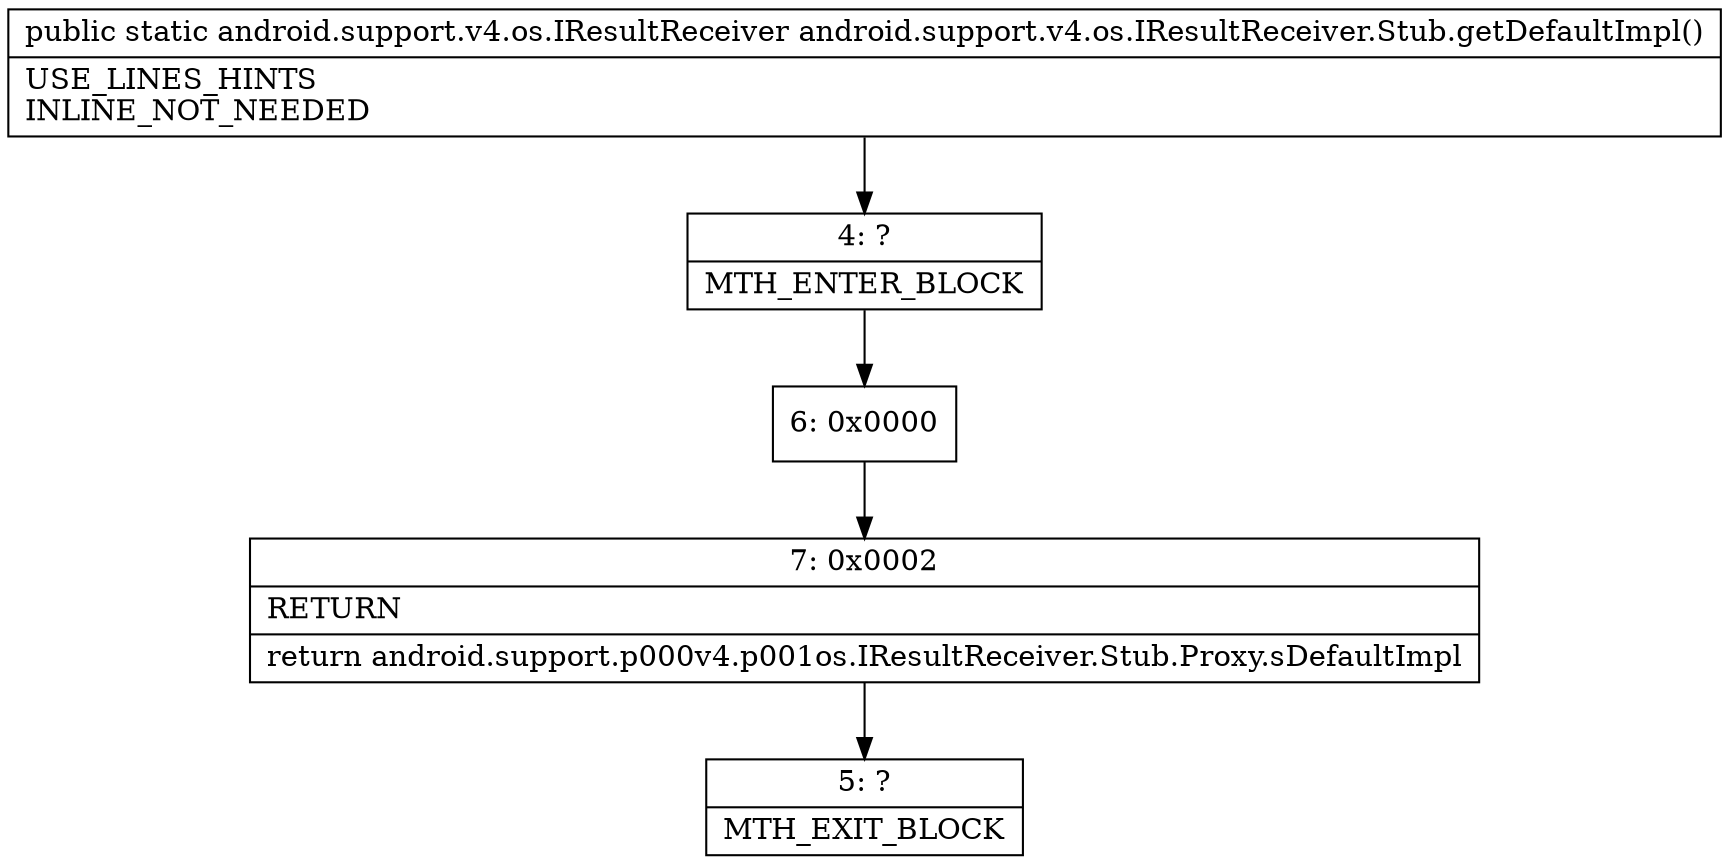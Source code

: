 digraph "CFG forandroid.support.v4.os.IResultReceiver.Stub.getDefaultImpl()Landroid\/support\/v4\/os\/IResultReceiver;" {
Node_4 [shape=record,label="{4\:\ ?|MTH_ENTER_BLOCK\l}"];
Node_6 [shape=record,label="{6\:\ 0x0000}"];
Node_7 [shape=record,label="{7\:\ 0x0002|RETURN\l|return android.support.p000v4.p001os.IResultReceiver.Stub.Proxy.sDefaultImpl\l}"];
Node_5 [shape=record,label="{5\:\ ?|MTH_EXIT_BLOCK\l}"];
MethodNode[shape=record,label="{public static android.support.v4.os.IResultReceiver android.support.v4.os.IResultReceiver.Stub.getDefaultImpl()  | USE_LINES_HINTS\lINLINE_NOT_NEEDED\l}"];
MethodNode -> Node_4;Node_4 -> Node_6;
Node_6 -> Node_7;
Node_7 -> Node_5;
}

